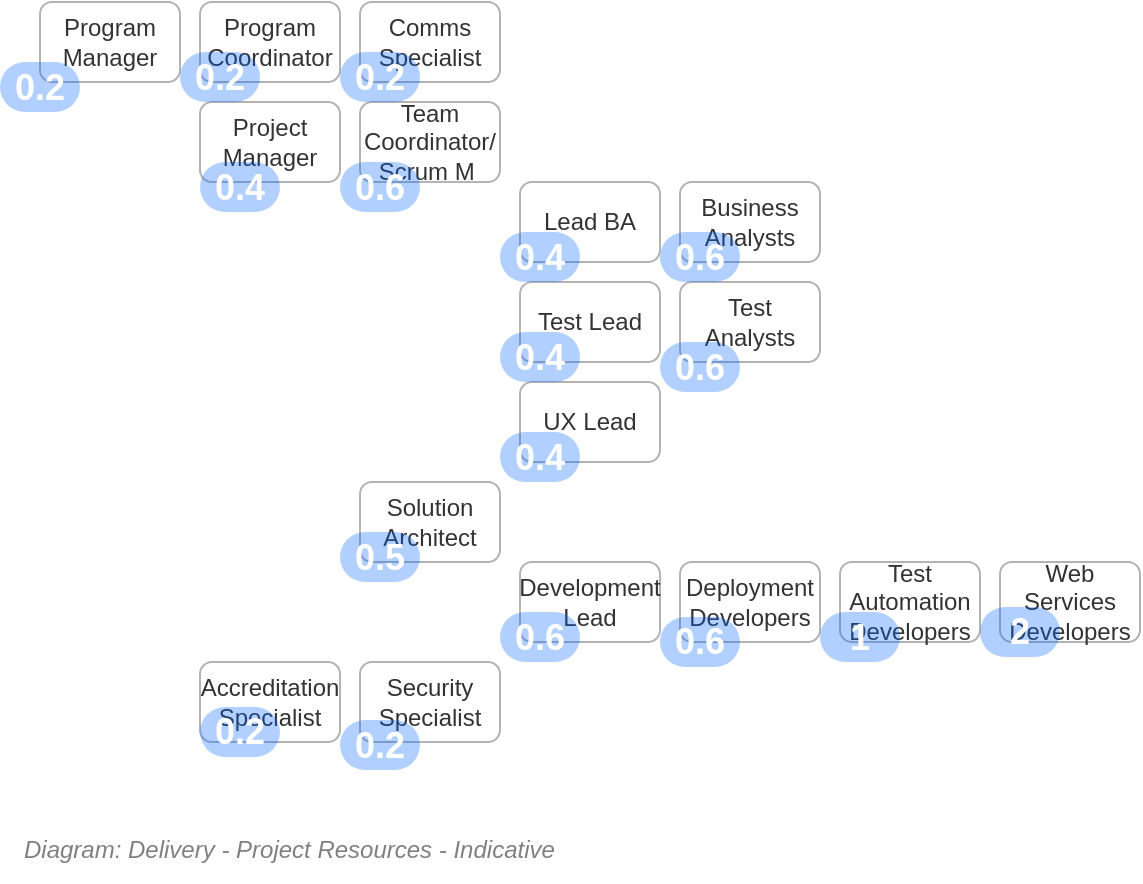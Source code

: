 <mxfile compressed="false" version="20.3.0" type="device">
  <diagram id="vnTp4HBJ34tJwULQH-kr" name="FTEs Required ">
    <mxGraphModel dx="782" dy="549" grid="1" gridSize="10" guides="1" tooltips="1" connect="1" arrows="1" fold="1" page="1" pageScale="1" pageWidth="827" pageHeight="1169" math="0" shadow="0">
      <root>
        <mxCell id="VBSujlCD2O7CP-LhrcUp-0" />
        <mxCell id="VBSujlCD2O7CP-LhrcUp-1" parent="VBSujlCD2O7CP-LhrcUp-0" />
        <UserObject label="" tooltip="ABOUT&#xa;&#xa;Takes about 9.1 persons to do a medium complexity system." id="VBSujlCD2O7CP-LhrcUp-2">
          <mxCell style="shape=image;html=1;verticalAlign=top;verticalLabelPosition=bottom;labelBackgroundColor=#ffffff;imageAspect=0;aspect=fixed;image=https://cdn1.iconfinder.com/data/icons/hawcons/32/699014-icon-28-information-128.png;shadow=0;dashed=0;fontFamily=Helvetica;fontSize=12;fontColor=#000000;align=center;strokeColor=#000000;fillColor=#505050;dashPattern=1 1;" parent="VBSujlCD2O7CP-LhrcUp-1" vertex="1">
            <mxGeometry x="660" y="620" width="20" height="20" as="geometry" />
          </mxCell>
        </UserObject>
        <mxCell id="VBSujlCD2O7CP-LhrcUp-6" value="Web Services Developers" style="rounded=1;whiteSpace=wrap;html=1;shadow=0;glass=0;comic=0;strokeColor=#B3B3B3;fillColor=none;fontSize=12;align=center;fontColor=#333333;recursiveResize=0;container=1;collapsible=0;" parent="VBSujlCD2O7CP-LhrcUp-1" vertex="1">
          <mxGeometry x="610" y="480" width="70" height="40" as="geometry" />
        </mxCell>
        <mxCell id="VBSujlCD2O7CP-LhrcUp-7" value="Test Automation Developers" style="rounded=1;whiteSpace=wrap;html=1;shadow=0;glass=0;comic=0;strokeColor=#B3B3B3;fillColor=none;fontSize=12;align=center;fontColor=#333333;recursiveResize=0;container=1;collapsible=0;" parent="VBSujlCD2O7CP-LhrcUp-1" vertex="1">
          <mxGeometry x="530" y="480" width="70" height="40" as="geometry" />
        </mxCell>
        <mxCell id="VBSujlCD2O7CP-LhrcUp-8" value="Deployment Developers" style="rounded=1;whiteSpace=wrap;html=1;shadow=0;glass=0;comic=0;strokeColor=#B3B3B3;fillColor=none;fontSize=12;align=center;fontColor=#333333;recursiveResize=0;container=1;collapsible=0;" parent="VBSujlCD2O7CP-LhrcUp-1" vertex="1">
          <mxGeometry x="450" y="480" width="70" height="40" as="geometry" />
        </mxCell>
        <mxCell id="VBSujlCD2O7CP-LhrcUp-9" value="Development Lead" style="rounded=1;whiteSpace=wrap;html=1;shadow=0;glass=0;comic=0;strokeColor=#B3B3B3;fillColor=none;fontSize=12;align=center;fontColor=#333333;recursiveResize=0;container=1;collapsible=0;" parent="VBSujlCD2O7CP-LhrcUp-1" vertex="1">
          <mxGeometry x="370" y="480" width="70" height="40" as="geometry" />
        </mxCell>
        <mxCell id="VBSujlCD2O7CP-LhrcUp-10" value="Solution Architect" style="rounded=1;whiteSpace=wrap;html=1;shadow=0;glass=0;comic=0;strokeColor=#B3B3B3;fillColor=none;fontSize=12;align=center;fontColor=#333333;recursiveResize=0;container=1;collapsible=0;" parent="VBSujlCD2O7CP-LhrcUp-1" vertex="1">
          <mxGeometry x="290" y="440" width="70" height="40" as="geometry" />
        </mxCell>
        <mxCell id="VBSujlCD2O7CP-LhrcUp-11" value="Security Specialist" style="rounded=1;whiteSpace=wrap;html=1;shadow=0;glass=0;comic=0;strokeColor=#B3B3B3;fillColor=none;fontSize=12;align=center;fontColor=#333333;recursiveResize=0;container=1;collapsible=0;" parent="VBSujlCD2O7CP-LhrcUp-1" vertex="1">
          <mxGeometry x="290" y="530" width="70" height="40" as="geometry" />
        </mxCell>
        <mxCell id="VBSujlCD2O7CP-LhrcUp-12" value="Accreditation&lt;br style=&quot;font-size: 12px;&quot;&gt;Specialist" style="rounded=1;whiteSpace=wrap;html=1;shadow=0;glass=0;comic=0;strokeColor=#B3B3B3;fillColor=none;fontSize=12;align=center;fontColor=#333333;recursiveResize=0;container=1;collapsible=0;" parent="VBSujlCD2O7CP-LhrcUp-1" vertex="1">
          <mxGeometry x="210" y="530" width="70" height="40" as="geometry" />
        </mxCell>
        <mxCell id="VBSujlCD2O7CP-LhrcUp-13" value="UX Lead" style="rounded=1;whiteSpace=wrap;html=1;shadow=0;glass=0;comic=0;strokeColor=#B3B3B3;fillColor=none;fontSize=12;align=center;fontColor=#333333;recursiveResize=0;container=1;collapsible=0;" parent="VBSujlCD2O7CP-LhrcUp-1" vertex="1">
          <mxGeometry x="370" y="390" width="70" height="40" as="geometry" />
        </mxCell>
        <mxCell id="VBSujlCD2O7CP-LhrcUp-14" value="Test Lead" style="rounded=1;whiteSpace=wrap;html=1;shadow=0;glass=0;comic=0;strokeColor=#B3B3B3;fillColor=none;fontSize=12;align=center;fontColor=#333333;recursiveResize=0;container=1;collapsible=0;" parent="VBSujlCD2O7CP-LhrcUp-1" vertex="1">
          <mxGeometry x="370" y="340" width="70" height="40" as="geometry" />
        </mxCell>
        <mxCell id="VBSujlCD2O7CP-LhrcUp-15" value="Lead BA" style="rounded=1;whiteSpace=wrap;html=1;shadow=0;glass=0;comic=0;strokeColor=#B3B3B3;fillColor=none;fontSize=12;align=center;fontColor=#333333;recursiveResize=0;container=1;collapsible=0;" parent="VBSujlCD2O7CP-LhrcUp-1" vertex="1">
          <mxGeometry x="370" y="290" width="70" height="40" as="geometry" />
        </mxCell>
        <mxCell id="VBSujlCD2O7CP-LhrcUp-16" value="Business Analysts" style="rounded=1;whiteSpace=wrap;html=1;shadow=0;glass=0;comic=0;strokeColor=#B3B3B3;fillColor=none;fontSize=12;align=center;fontColor=#333333;recursiveResize=0;container=1;collapsible=0;" parent="VBSujlCD2O7CP-LhrcUp-1" vertex="1">
          <mxGeometry x="450" y="290" width="70" height="40" as="geometry" />
        </mxCell>
        <mxCell id="VBSujlCD2O7CP-LhrcUp-17" value="Test Analysts" style="rounded=1;whiteSpace=wrap;html=1;shadow=0;glass=0;comic=0;strokeColor=#B3B3B3;fillColor=none;fontSize=12;align=center;fontColor=#333333;recursiveResize=0;container=1;collapsible=0;" parent="VBSujlCD2O7CP-LhrcUp-1" vertex="1">
          <mxGeometry x="450" y="340" width="70" height="40" as="geometry" />
        </mxCell>
        <mxCell id="VBSujlCD2O7CP-LhrcUp-18" value="Team Coordinator/&lt;br&gt;Scrum M&amp;nbsp;" style="rounded=1;whiteSpace=wrap;html=1;shadow=0;glass=0;comic=0;strokeColor=#B3B3B3;fillColor=none;fontSize=12;align=center;fontColor=#333333;recursiveResize=0;container=1;collapsible=0;" parent="VBSujlCD2O7CP-LhrcUp-1" vertex="1">
          <mxGeometry x="290" y="250" width="70" height="40" as="geometry" />
        </mxCell>
        <mxCell id="VBSujlCD2O7CP-LhrcUp-19" value="&lt;font style=&quot;font-size: 12px&quot;&gt;Project &lt;br&gt;Manager&lt;/font&gt;" style="rounded=1;whiteSpace=wrap;html=1;shadow=0;glass=0;comic=0;strokeColor=#B3B3B3;fillColor=none;fontSize=10;align=center;fontColor=#333333;recursiveResize=0;container=1;collapsible=0;" parent="VBSujlCD2O7CP-LhrcUp-1" vertex="1">
          <mxGeometry x="210" y="250" width="70" height="40" as="geometry" />
        </mxCell>
        <mxCell id="VBSujlCD2O7CP-LhrcUp-20" value="Comms Specialist" style="rounded=1;whiteSpace=wrap;html=1;shadow=0;glass=0;comic=0;strokeColor=#B3B3B3;fillColor=none;fontSize=12;align=center;fontColor=#333333;recursiveResize=0;container=1;collapsible=0;" parent="VBSujlCD2O7CP-LhrcUp-1" vertex="1">
          <mxGeometry x="290" y="200" width="70" height="40" as="geometry" />
        </mxCell>
        <mxCell id="VBSujlCD2O7CP-LhrcUp-21" value="Program Coordinator" style="rounded=1;whiteSpace=wrap;html=1;shadow=0;glass=0;comic=0;strokeColor=#B3B3B3;fillColor=none;fontSize=12;align=center;fontColor=#333333;recursiveResize=0;container=1;collapsible=0;" parent="VBSujlCD2O7CP-LhrcUp-1" vertex="1">
          <mxGeometry x="210" y="200" width="70" height="40" as="geometry" />
        </mxCell>
        <mxCell id="VBSujlCD2O7CP-LhrcUp-22" value="Program Manager" style="rounded=1;whiteSpace=wrap;html=1;shadow=0;glass=0;comic=0;strokeColor=#B3B3B3;fillColor=none;fontSize=12;align=center;fontColor=#333333;recursiveResize=0;container=1;collapsible=0;" parent="VBSujlCD2O7CP-LhrcUp-1" vertex="1">
          <mxGeometry x="130" y="200" width="70" height="40" as="geometry" />
        </mxCell>
        <mxCell id="VBSujlCD2O7CP-LhrcUp-23" value="0.4" style="rounded=1;fillColor=#0065FF;strokeColor=none;html=1;fontColor=#ffffff;align=center;verticalAlign=middle;whiteSpace=wrap;fontSize=18;fontStyle=1;arcSize=50;shadow=0;dashed=1;labelBackgroundColor=none;opacity=30;" parent="VBSujlCD2O7CP-LhrcUp-1" vertex="1">
          <mxGeometry x="210" y="280" width="40" height="25" as="geometry" />
        </mxCell>
        <mxCell id="VBSujlCD2O7CP-LhrcUp-24" value="0.6" style="rounded=1;fillColor=#0065FF;strokeColor=none;html=1;fontColor=#ffffff;align=center;verticalAlign=middle;whiteSpace=wrap;fontSize=18;fontStyle=1;arcSize=50;shadow=0;dashed=1;labelBackgroundColor=none;opacity=30;" parent="VBSujlCD2O7CP-LhrcUp-1" vertex="1">
          <mxGeometry x="280" y="280" width="40" height="25" as="geometry" />
        </mxCell>
        <mxCell id="VBSujlCD2O7CP-LhrcUp-25" value="0.4" style="rounded=1;fillColor=#0065FF;strokeColor=none;html=1;fontColor=#ffffff;align=center;verticalAlign=middle;whiteSpace=wrap;fontSize=18;fontStyle=1;arcSize=50;shadow=0;dashed=1;labelBackgroundColor=none;opacity=30;" parent="VBSujlCD2O7CP-LhrcUp-1" vertex="1">
          <mxGeometry x="360" y="315" width="40" height="25" as="geometry" />
        </mxCell>
        <mxCell id="VBSujlCD2O7CP-LhrcUp-26" value="0.6" style="rounded=1;fillColor=#0065FF;strokeColor=none;html=1;fontColor=#ffffff;align=center;verticalAlign=middle;whiteSpace=wrap;fontSize=18;fontStyle=1;arcSize=50;shadow=0;dashed=1;labelBackgroundColor=none;opacity=30;" parent="VBSujlCD2O7CP-LhrcUp-1" vertex="1">
          <mxGeometry x="440" y="315" width="40" height="25" as="geometry" />
        </mxCell>
        <mxCell id="VBSujlCD2O7CP-LhrcUp-27" value="0.4" style="rounded=1;fillColor=#0065FF;strokeColor=none;html=1;fontColor=#ffffff;align=center;verticalAlign=middle;whiteSpace=wrap;fontSize=18;fontStyle=1;arcSize=50;shadow=0;dashed=1;labelBackgroundColor=none;opacity=30;" parent="VBSujlCD2O7CP-LhrcUp-1" vertex="1">
          <mxGeometry x="360" y="365" width="40" height="25" as="geometry" />
        </mxCell>
        <mxCell id="VBSujlCD2O7CP-LhrcUp-28" value="0.6" style="rounded=1;fillColor=#0065FF;strokeColor=none;html=1;fontColor=#ffffff;align=center;verticalAlign=middle;whiteSpace=wrap;fontSize=18;fontStyle=1;arcSize=50;shadow=0;dashed=1;labelBackgroundColor=none;opacity=30;" parent="VBSujlCD2O7CP-LhrcUp-1" vertex="1">
          <mxGeometry x="360" y="505" width="40" height="25" as="geometry" />
        </mxCell>
        <mxCell id="VBSujlCD2O7CP-LhrcUp-29" value="0.5" style="rounded=1;fillColor=#0065FF;strokeColor=none;html=1;fontColor=#ffffff;align=center;verticalAlign=middle;whiteSpace=wrap;fontSize=18;fontStyle=1;arcSize=50;shadow=0;dashed=1;labelBackgroundColor=none;opacity=30;" parent="VBSujlCD2O7CP-LhrcUp-1" vertex="1">
          <mxGeometry x="280" y="465" width="40" height="25" as="geometry" />
        </mxCell>
        <mxCell id="VBSujlCD2O7CP-LhrcUp-30" value="0.6" style="rounded=1;fillColor=#0065FF;strokeColor=none;html=1;fontColor=#ffffff;align=center;verticalAlign=middle;whiteSpace=wrap;fontSize=18;fontStyle=1;arcSize=50;shadow=0;dashed=1;labelBackgroundColor=none;opacity=30;" parent="VBSujlCD2O7CP-LhrcUp-1" vertex="1">
          <mxGeometry x="440" y="507.5" width="40" height="25" as="geometry" />
        </mxCell>
        <mxCell id="VBSujlCD2O7CP-LhrcUp-31" value="2" style="rounded=1;fillColor=#0065FF;strokeColor=none;html=1;fontColor=#ffffff;align=center;verticalAlign=middle;whiteSpace=wrap;fontSize=18;fontStyle=1;arcSize=50;shadow=0;dashed=1;labelBackgroundColor=none;opacity=30;" parent="VBSujlCD2O7CP-LhrcUp-1" vertex="1">
          <mxGeometry x="600" y="502.5" width="40" height="25" as="geometry" />
        </mxCell>
        <mxCell id="VBSujlCD2O7CP-LhrcUp-32" value="1" style="rounded=1;fillColor=#0065FF;strokeColor=none;html=1;fontColor=#ffffff;align=center;verticalAlign=middle;whiteSpace=wrap;fontSize=18;fontStyle=1;arcSize=50;shadow=0;dashed=1;labelBackgroundColor=none;opacity=30;" parent="VBSujlCD2O7CP-LhrcUp-1" vertex="1">
          <mxGeometry x="520" y="505" width="40" height="25" as="geometry" />
        </mxCell>
        <mxCell id="VBSujlCD2O7CP-LhrcUp-33" value="0.2" style="rounded=1;fillColor=#0065FF;strokeColor=none;html=1;fontColor=#ffffff;align=center;verticalAlign=middle;whiteSpace=wrap;fontSize=18;fontStyle=1;arcSize=50;shadow=0;dashed=1;labelBackgroundColor=none;opacity=30;" parent="VBSujlCD2O7CP-LhrcUp-1" vertex="1">
          <mxGeometry x="210" y="552.5" width="40" height="25" as="geometry" />
        </mxCell>
        <mxCell id="VBSujlCD2O7CP-LhrcUp-34" value="0.2" style="rounded=1;fillColor=#0065FF;strokeColor=none;html=1;fontColor=#ffffff;align=center;verticalAlign=middle;whiteSpace=wrap;fontSize=18;fontStyle=1;arcSize=50;shadow=0;dashed=1;labelBackgroundColor=none;opacity=30;" parent="VBSujlCD2O7CP-LhrcUp-1" vertex="1">
          <mxGeometry x="280" y="225" width="40" height="25" as="geometry" />
        </mxCell>
        <mxCell id="VBSujlCD2O7CP-LhrcUp-35" value="0.4" style="rounded=1;fillColor=#0065FF;strokeColor=none;html=1;fontColor=#ffffff;align=center;verticalAlign=middle;whiteSpace=wrap;fontSize=18;fontStyle=1;arcSize=50;shadow=0;dashed=1;labelBackgroundColor=none;opacity=30;" parent="VBSujlCD2O7CP-LhrcUp-1" vertex="1">
          <mxGeometry x="360" y="415" width="40" height="25" as="geometry" />
        </mxCell>
        <mxCell id="VBSujlCD2O7CP-LhrcUp-36" value="0.2" style="rounded=1;fillColor=#0065FF;strokeColor=none;html=1;fontColor=#ffffff;align=center;verticalAlign=middle;whiteSpace=wrap;fontSize=18;fontStyle=1;arcSize=50;shadow=0;dashed=1;labelBackgroundColor=none;opacity=30;" parent="VBSujlCD2O7CP-LhrcUp-1" vertex="1">
          <mxGeometry x="200" y="225" width="40" height="25" as="geometry" />
        </mxCell>
        <mxCell id="VBSujlCD2O7CP-LhrcUp-37" value="0.2" style="rounded=1;fillColor=#0065FF;strokeColor=none;html=1;fontColor=#ffffff;align=center;verticalAlign=middle;whiteSpace=wrap;fontSize=18;fontStyle=1;arcSize=50;shadow=0;dashed=1;labelBackgroundColor=none;opacity=30;" parent="VBSujlCD2O7CP-LhrcUp-1" vertex="1">
          <mxGeometry x="280" y="559" width="40" height="25" as="geometry" />
        </mxCell>
        <mxCell id="VBSujlCD2O7CP-LhrcUp-38" value="0.6" style="rounded=1;fillColor=#0065FF;strokeColor=none;html=1;fontColor=#ffffff;align=center;verticalAlign=middle;whiteSpace=wrap;fontSize=18;fontStyle=1;arcSize=50;shadow=0;dashed=1;labelBackgroundColor=none;opacity=30;" parent="VBSujlCD2O7CP-LhrcUp-1" vertex="1">
          <mxGeometry x="440" y="370" width="40" height="25" as="geometry" />
        </mxCell>
        <mxCell id="VBSujlCD2O7CP-LhrcUp-39" value="0.2" style="rounded=1;fillColor=#0065FF;strokeColor=none;html=1;fontColor=#ffffff;align=center;verticalAlign=middle;whiteSpace=wrap;fontSize=18;fontStyle=1;arcSize=50;shadow=0;dashed=1;labelBackgroundColor=none;opacity=30;" parent="VBSujlCD2O7CP-LhrcUp-1" vertex="1">
          <mxGeometry x="110" y="230" width="40" height="25" as="geometry" />
        </mxCell>
        <mxCell id="VBSujlCD2O7CP-LhrcUp-40" value="&lt;font style=&quot;font-size: 12px ; font-weight: normal&quot;&gt;&lt;i&gt;Diagram: Delivery - Project Resources - Indicative&lt;/i&gt;&lt;/font&gt;" style="text;strokeColor=none;fillColor=none;html=1;fontSize=24;fontStyle=1;verticalAlign=middle;align=left;shadow=0;glass=0;comic=0;opacity=30;fontColor=#808080;" parent="VBSujlCD2O7CP-LhrcUp-1" vertex="1">
          <mxGeometry x="120" y="600" width="520" height="40" as="geometry" />
        </mxCell>
      </root>
    </mxGraphModel>
  </diagram>
</mxfile>
